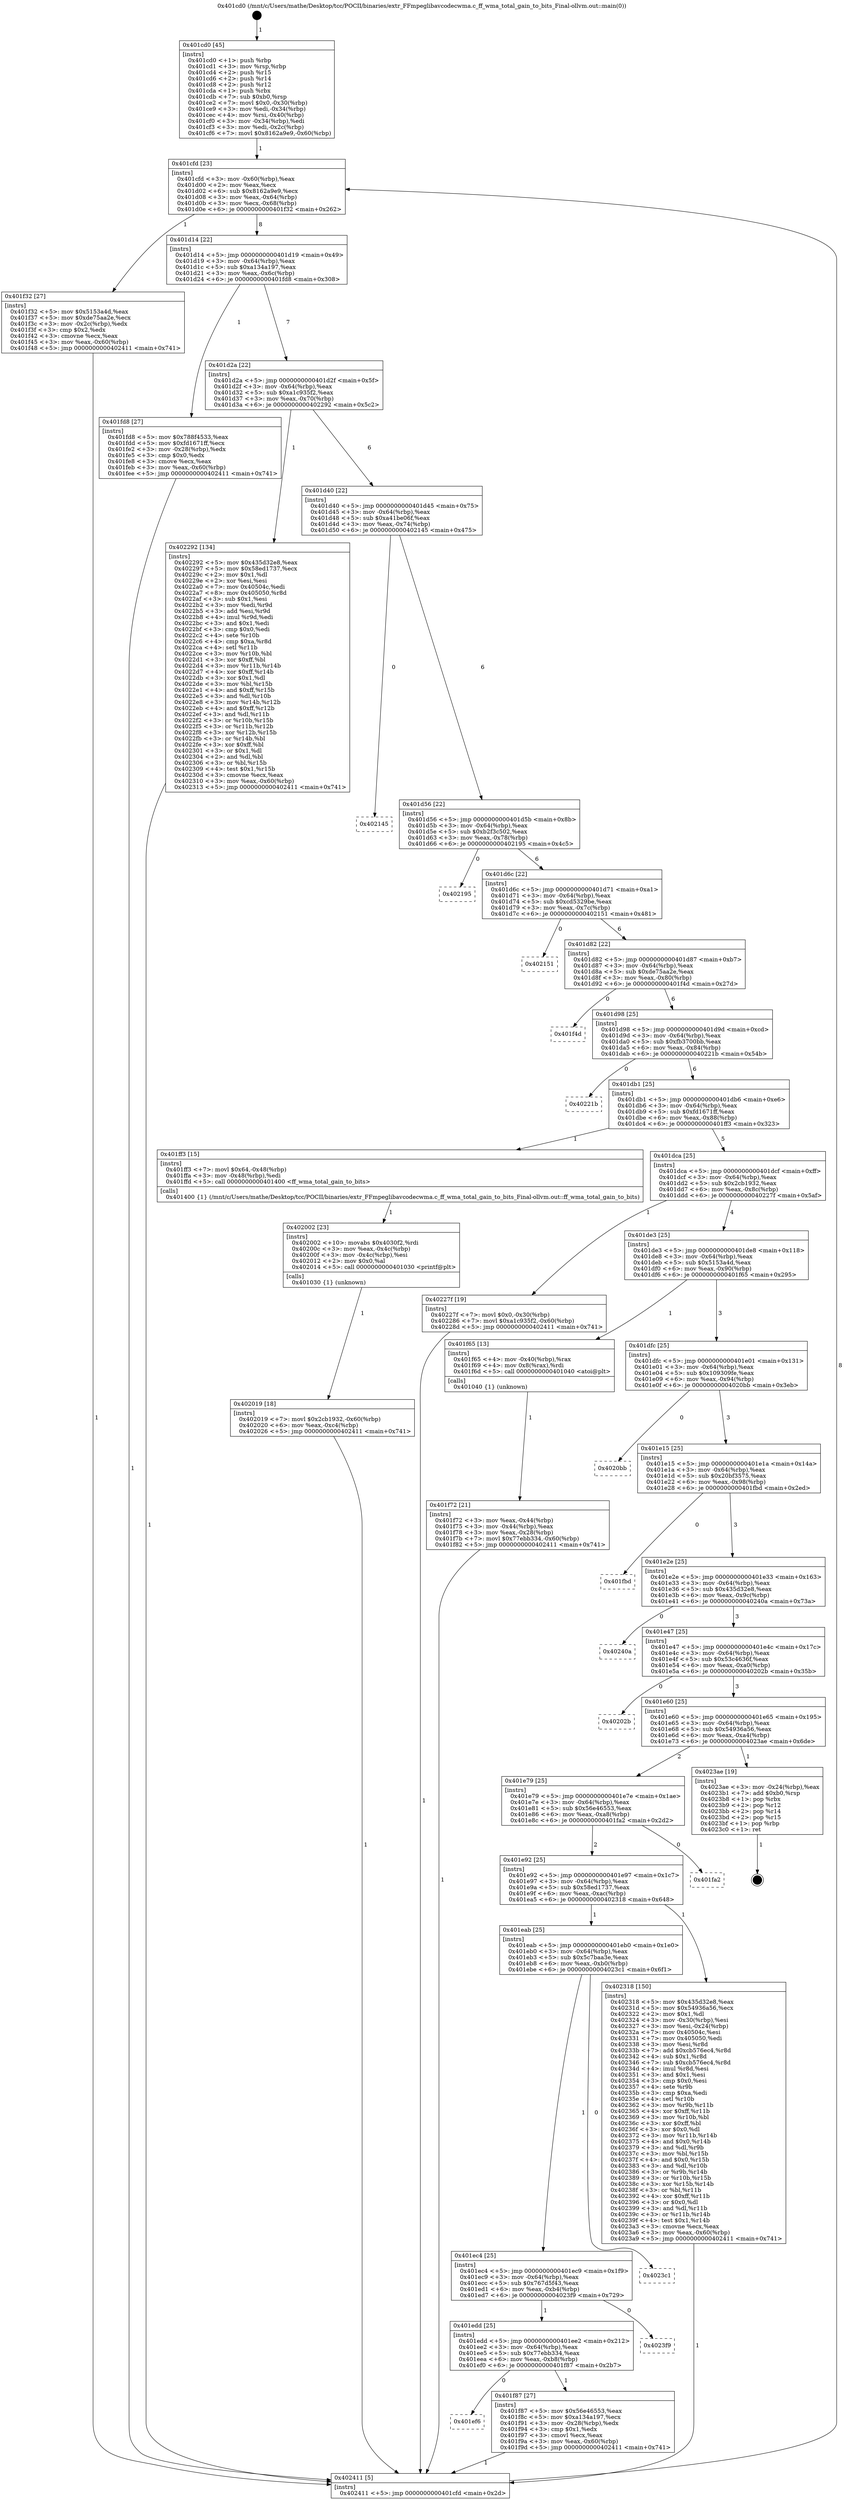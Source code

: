 digraph "0x401cd0" {
  label = "0x401cd0 (/mnt/c/Users/mathe/Desktop/tcc/POCII/binaries/extr_FFmpeglibavcodecwma.c_ff_wma_total_gain_to_bits_Final-ollvm.out::main(0))"
  labelloc = "t"
  node[shape=record]

  Entry [label="",width=0.3,height=0.3,shape=circle,fillcolor=black,style=filled]
  "0x401cfd" [label="{
     0x401cfd [23]\l
     | [instrs]\l
     &nbsp;&nbsp;0x401cfd \<+3\>: mov -0x60(%rbp),%eax\l
     &nbsp;&nbsp;0x401d00 \<+2\>: mov %eax,%ecx\l
     &nbsp;&nbsp;0x401d02 \<+6\>: sub $0x8162a9e9,%ecx\l
     &nbsp;&nbsp;0x401d08 \<+3\>: mov %eax,-0x64(%rbp)\l
     &nbsp;&nbsp;0x401d0b \<+3\>: mov %ecx,-0x68(%rbp)\l
     &nbsp;&nbsp;0x401d0e \<+6\>: je 0000000000401f32 \<main+0x262\>\l
  }"]
  "0x401f32" [label="{
     0x401f32 [27]\l
     | [instrs]\l
     &nbsp;&nbsp;0x401f32 \<+5\>: mov $0x5153a4d,%eax\l
     &nbsp;&nbsp;0x401f37 \<+5\>: mov $0xde75aa2e,%ecx\l
     &nbsp;&nbsp;0x401f3c \<+3\>: mov -0x2c(%rbp),%edx\l
     &nbsp;&nbsp;0x401f3f \<+3\>: cmp $0x2,%edx\l
     &nbsp;&nbsp;0x401f42 \<+3\>: cmovne %ecx,%eax\l
     &nbsp;&nbsp;0x401f45 \<+3\>: mov %eax,-0x60(%rbp)\l
     &nbsp;&nbsp;0x401f48 \<+5\>: jmp 0000000000402411 \<main+0x741\>\l
  }"]
  "0x401d14" [label="{
     0x401d14 [22]\l
     | [instrs]\l
     &nbsp;&nbsp;0x401d14 \<+5\>: jmp 0000000000401d19 \<main+0x49\>\l
     &nbsp;&nbsp;0x401d19 \<+3\>: mov -0x64(%rbp),%eax\l
     &nbsp;&nbsp;0x401d1c \<+5\>: sub $0xa134a197,%eax\l
     &nbsp;&nbsp;0x401d21 \<+3\>: mov %eax,-0x6c(%rbp)\l
     &nbsp;&nbsp;0x401d24 \<+6\>: je 0000000000401fd8 \<main+0x308\>\l
  }"]
  "0x402411" [label="{
     0x402411 [5]\l
     | [instrs]\l
     &nbsp;&nbsp;0x402411 \<+5\>: jmp 0000000000401cfd \<main+0x2d\>\l
  }"]
  "0x401cd0" [label="{
     0x401cd0 [45]\l
     | [instrs]\l
     &nbsp;&nbsp;0x401cd0 \<+1\>: push %rbp\l
     &nbsp;&nbsp;0x401cd1 \<+3\>: mov %rsp,%rbp\l
     &nbsp;&nbsp;0x401cd4 \<+2\>: push %r15\l
     &nbsp;&nbsp;0x401cd6 \<+2\>: push %r14\l
     &nbsp;&nbsp;0x401cd8 \<+2\>: push %r12\l
     &nbsp;&nbsp;0x401cda \<+1\>: push %rbx\l
     &nbsp;&nbsp;0x401cdb \<+7\>: sub $0xb0,%rsp\l
     &nbsp;&nbsp;0x401ce2 \<+7\>: movl $0x0,-0x30(%rbp)\l
     &nbsp;&nbsp;0x401ce9 \<+3\>: mov %edi,-0x34(%rbp)\l
     &nbsp;&nbsp;0x401cec \<+4\>: mov %rsi,-0x40(%rbp)\l
     &nbsp;&nbsp;0x401cf0 \<+3\>: mov -0x34(%rbp),%edi\l
     &nbsp;&nbsp;0x401cf3 \<+3\>: mov %edi,-0x2c(%rbp)\l
     &nbsp;&nbsp;0x401cf6 \<+7\>: movl $0x8162a9e9,-0x60(%rbp)\l
  }"]
  Exit [label="",width=0.3,height=0.3,shape=circle,fillcolor=black,style=filled,peripheries=2]
  "0x401fd8" [label="{
     0x401fd8 [27]\l
     | [instrs]\l
     &nbsp;&nbsp;0x401fd8 \<+5\>: mov $0x788f4533,%eax\l
     &nbsp;&nbsp;0x401fdd \<+5\>: mov $0xfd1671ff,%ecx\l
     &nbsp;&nbsp;0x401fe2 \<+3\>: mov -0x28(%rbp),%edx\l
     &nbsp;&nbsp;0x401fe5 \<+3\>: cmp $0x0,%edx\l
     &nbsp;&nbsp;0x401fe8 \<+3\>: cmove %ecx,%eax\l
     &nbsp;&nbsp;0x401feb \<+3\>: mov %eax,-0x60(%rbp)\l
     &nbsp;&nbsp;0x401fee \<+5\>: jmp 0000000000402411 \<main+0x741\>\l
  }"]
  "0x401d2a" [label="{
     0x401d2a [22]\l
     | [instrs]\l
     &nbsp;&nbsp;0x401d2a \<+5\>: jmp 0000000000401d2f \<main+0x5f\>\l
     &nbsp;&nbsp;0x401d2f \<+3\>: mov -0x64(%rbp),%eax\l
     &nbsp;&nbsp;0x401d32 \<+5\>: sub $0xa1c935f2,%eax\l
     &nbsp;&nbsp;0x401d37 \<+3\>: mov %eax,-0x70(%rbp)\l
     &nbsp;&nbsp;0x401d3a \<+6\>: je 0000000000402292 \<main+0x5c2\>\l
  }"]
  "0x402019" [label="{
     0x402019 [18]\l
     | [instrs]\l
     &nbsp;&nbsp;0x402019 \<+7\>: movl $0x2cb1932,-0x60(%rbp)\l
     &nbsp;&nbsp;0x402020 \<+6\>: mov %eax,-0xc4(%rbp)\l
     &nbsp;&nbsp;0x402026 \<+5\>: jmp 0000000000402411 \<main+0x741\>\l
  }"]
  "0x402292" [label="{
     0x402292 [134]\l
     | [instrs]\l
     &nbsp;&nbsp;0x402292 \<+5\>: mov $0x435d32e8,%eax\l
     &nbsp;&nbsp;0x402297 \<+5\>: mov $0x58ed1737,%ecx\l
     &nbsp;&nbsp;0x40229c \<+2\>: mov $0x1,%dl\l
     &nbsp;&nbsp;0x40229e \<+2\>: xor %esi,%esi\l
     &nbsp;&nbsp;0x4022a0 \<+7\>: mov 0x40504c,%edi\l
     &nbsp;&nbsp;0x4022a7 \<+8\>: mov 0x405050,%r8d\l
     &nbsp;&nbsp;0x4022af \<+3\>: sub $0x1,%esi\l
     &nbsp;&nbsp;0x4022b2 \<+3\>: mov %edi,%r9d\l
     &nbsp;&nbsp;0x4022b5 \<+3\>: add %esi,%r9d\l
     &nbsp;&nbsp;0x4022b8 \<+4\>: imul %r9d,%edi\l
     &nbsp;&nbsp;0x4022bc \<+3\>: and $0x1,%edi\l
     &nbsp;&nbsp;0x4022bf \<+3\>: cmp $0x0,%edi\l
     &nbsp;&nbsp;0x4022c2 \<+4\>: sete %r10b\l
     &nbsp;&nbsp;0x4022c6 \<+4\>: cmp $0xa,%r8d\l
     &nbsp;&nbsp;0x4022ca \<+4\>: setl %r11b\l
     &nbsp;&nbsp;0x4022ce \<+3\>: mov %r10b,%bl\l
     &nbsp;&nbsp;0x4022d1 \<+3\>: xor $0xff,%bl\l
     &nbsp;&nbsp;0x4022d4 \<+3\>: mov %r11b,%r14b\l
     &nbsp;&nbsp;0x4022d7 \<+4\>: xor $0xff,%r14b\l
     &nbsp;&nbsp;0x4022db \<+3\>: xor $0x1,%dl\l
     &nbsp;&nbsp;0x4022de \<+3\>: mov %bl,%r15b\l
     &nbsp;&nbsp;0x4022e1 \<+4\>: and $0xff,%r15b\l
     &nbsp;&nbsp;0x4022e5 \<+3\>: and %dl,%r10b\l
     &nbsp;&nbsp;0x4022e8 \<+3\>: mov %r14b,%r12b\l
     &nbsp;&nbsp;0x4022eb \<+4\>: and $0xff,%r12b\l
     &nbsp;&nbsp;0x4022ef \<+3\>: and %dl,%r11b\l
     &nbsp;&nbsp;0x4022f2 \<+3\>: or %r10b,%r15b\l
     &nbsp;&nbsp;0x4022f5 \<+3\>: or %r11b,%r12b\l
     &nbsp;&nbsp;0x4022f8 \<+3\>: xor %r12b,%r15b\l
     &nbsp;&nbsp;0x4022fb \<+3\>: or %r14b,%bl\l
     &nbsp;&nbsp;0x4022fe \<+3\>: xor $0xff,%bl\l
     &nbsp;&nbsp;0x402301 \<+3\>: or $0x1,%dl\l
     &nbsp;&nbsp;0x402304 \<+2\>: and %dl,%bl\l
     &nbsp;&nbsp;0x402306 \<+3\>: or %bl,%r15b\l
     &nbsp;&nbsp;0x402309 \<+4\>: test $0x1,%r15b\l
     &nbsp;&nbsp;0x40230d \<+3\>: cmovne %ecx,%eax\l
     &nbsp;&nbsp;0x402310 \<+3\>: mov %eax,-0x60(%rbp)\l
     &nbsp;&nbsp;0x402313 \<+5\>: jmp 0000000000402411 \<main+0x741\>\l
  }"]
  "0x401d40" [label="{
     0x401d40 [22]\l
     | [instrs]\l
     &nbsp;&nbsp;0x401d40 \<+5\>: jmp 0000000000401d45 \<main+0x75\>\l
     &nbsp;&nbsp;0x401d45 \<+3\>: mov -0x64(%rbp),%eax\l
     &nbsp;&nbsp;0x401d48 \<+5\>: sub $0xa41be06f,%eax\l
     &nbsp;&nbsp;0x401d4d \<+3\>: mov %eax,-0x74(%rbp)\l
     &nbsp;&nbsp;0x401d50 \<+6\>: je 0000000000402145 \<main+0x475\>\l
  }"]
  "0x402002" [label="{
     0x402002 [23]\l
     | [instrs]\l
     &nbsp;&nbsp;0x402002 \<+10\>: movabs $0x4030f2,%rdi\l
     &nbsp;&nbsp;0x40200c \<+3\>: mov %eax,-0x4c(%rbp)\l
     &nbsp;&nbsp;0x40200f \<+3\>: mov -0x4c(%rbp),%esi\l
     &nbsp;&nbsp;0x402012 \<+2\>: mov $0x0,%al\l
     &nbsp;&nbsp;0x402014 \<+5\>: call 0000000000401030 \<printf@plt\>\l
     | [calls]\l
     &nbsp;&nbsp;0x401030 \{1\} (unknown)\l
  }"]
  "0x402145" [label="{
     0x402145\l
  }", style=dashed]
  "0x401d56" [label="{
     0x401d56 [22]\l
     | [instrs]\l
     &nbsp;&nbsp;0x401d56 \<+5\>: jmp 0000000000401d5b \<main+0x8b\>\l
     &nbsp;&nbsp;0x401d5b \<+3\>: mov -0x64(%rbp),%eax\l
     &nbsp;&nbsp;0x401d5e \<+5\>: sub $0xb2f3c502,%eax\l
     &nbsp;&nbsp;0x401d63 \<+3\>: mov %eax,-0x78(%rbp)\l
     &nbsp;&nbsp;0x401d66 \<+6\>: je 0000000000402195 \<main+0x4c5\>\l
  }"]
  "0x401ef6" [label="{
     0x401ef6\l
  }", style=dashed]
  "0x402195" [label="{
     0x402195\l
  }", style=dashed]
  "0x401d6c" [label="{
     0x401d6c [22]\l
     | [instrs]\l
     &nbsp;&nbsp;0x401d6c \<+5\>: jmp 0000000000401d71 \<main+0xa1\>\l
     &nbsp;&nbsp;0x401d71 \<+3\>: mov -0x64(%rbp),%eax\l
     &nbsp;&nbsp;0x401d74 \<+5\>: sub $0xcd5329be,%eax\l
     &nbsp;&nbsp;0x401d79 \<+3\>: mov %eax,-0x7c(%rbp)\l
     &nbsp;&nbsp;0x401d7c \<+6\>: je 0000000000402151 \<main+0x481\>\l
  }"]
  "0x401f87" [label="{
     0x401f87 [27]\l
     | [instrs]\l
     &nbsp;&nbsp;0x401f87 \<+5\>: mov $0x56e46553,%eax\l
     &nbsp;&nbsp;0x401f8c \<+5\>: mov $0xa134a197,%ecx\l
     &nbsp;&nbsp;0x401f91 \<+3\>: mov -0x28(%rbp),%edx\l
     &nbsp;&nbsp;0x401f94 \<+3\>: cmp $0x1,%edx\l
     &nbsp;&nbsp;0x401f97 \<+3\>: cmovl %ecx,%eax\l
     &nbsp;&nbsp;0x401f9a \<+3\>: mov %eax,-0x60(%rbp)\l
     &nbsp;&nbsp;0x401f9d \<+5\>: jmp 0000000000402411 \<main+0x741\>\l
  }"]
  "0x402151" [label="{
     0x402151\l
  }", style=dashed]
  "0x401d82" [label="{
     0x401d82 [22]\l
     | [instrs]\l
     &nbsp;&nbsp;0x401d82 \<+5\>: jmp 0000000000401d87 \<main+0xb7\>\l
     &nbsp;&nbsp;0x401d87 \<+3\>: mov -0x64(%rbp),%eax\l
     &nbsp;&nbsp;0x401d8a \<+5\>: sub $0xde75aa2e,%eax\l
     &nbsp;&nbsp;0x401d8f \<+3\>: mov %eax,-0x80(%rbp)\l
     &nbsp;&nbsp;0x401d92 \<+6\>: je 0000000000401f4d \<main+0x27d\>\l
  }"]
  "0x401edd" [label="{
     0x401edd [25]\l
     | [instrs]\l
     &nbsp;&nbsp;0x401edd \<+5\>: jmp 0000000000401ee2 \<main+0x212\>\l
     &nbsp;&nbsp;0x401ee2 \<+3\>: mov -0x64(%rbp),%eax\l
     &nbsp;&nbsp;0x401ee5 \<+5\>: sub $0x77ebb334,%eax\l
     &nbsp;&nbsp;0x401eea \<+6\>: mov %eax,-0xb8(%rbp)\l
     &nbsp;&nbsp;0x401ef0 \<+6\>: je 0000000000401f87 \<main+0x2b7\>\l
  }"]
  "0x401f4d" [label="{
     0x401f4d\l
  }", style=dashed]
  "0x401d98" [label="{
     0x401d98 [25]\l
     | [instrs]\l
     &nbsp;&nbsp;0x401d98 \<+5\>: jmp 0000000000401d9d \<main+0xcd\>\l
     &nbsp;&nbsp;0x401d9d \<+3\>: mov -0x64(%rbp),%eax\l
     &nbsp;&nbsp;0x401da0 \<+5\>: sub $0xfb3700bb,%eax\l
     &nbsp;&nbsp;0x401da5 \<+6\>: mov %eax,-0x84(%rbp)\l
     &nbsp;&nbsp;0x401dab \<+6\>: je 000000000040221b \<main+0x54b\>\l
  }"]
  "0x4023f9" [label="{
     0x4023f9\l
  }", style=dashed]
  "0x40221b" [label="{
     0x40221b\l
  }", style=dashed]
  "0x401db1" [label="{
     0x401db1 [25]\l
     | [instrs]\l
     &nbsp;&nbsp;0x401db1 \<+5\>: jmp 0000000000401db6 \<main+0xe6\>\l
     &nbsp;&nbsp;0x401db6 \<+3\>: mov -0x64(%rbp),%eax\l
     &nbsp;&nbsp;0x401db9 \<+5\>: sub $0xfd1671ff,%eax\l
     &nbsp;&nbsp;0x401dbe \<+6\>: mov %eax,-0x88(%rbp)\l
     &nbsp;&nbsp;0x401dc4 \<+6\>: je 0000000000401ff3 \<main+0x323\>\l
  }"]
  "0x401ec4" [label="{
     0x401ec4 [25]\l
     | [instrs]\l
     &nbsp;&nbsp;0x401ec4 \<+5\>: jmp 0000000000401ec9 \<main+0x1f9\>\l
     &nbsp;&nbsp;0x401ec9 \<+3\>: mov -0x64(%rbp),%eax\l
     &nbsp;&nbsp;0x401ecc \<+5\>: sub $0x767d5f43,%eax\l
     &nbsp;&nbsp;0x401ed1 \<+6\>: mov %eax,-0xb4(%rbp)\l
     &nbsp;&nbsp;0x401ed7 \<+6\>: je 00000000004023f9 \<main+0x729\>\l
  }"]
  "0x401ff3" [label="{
     0x401ff3 [15]\l
     | [instrs]\l
     &nbsp;&nbsp;0x401ff3 \<+7\>: movl $0x64,-0x48(%rbp)\l
     &nbsp;&nbsp;0x401ffa \<+3\>: mov -0x48(%rbp),%edi\l
     &nbsp;&nbsp;0x401ffd \<+5\>: call 0000000000401400 \<ff_wma_total_gain_to_bits\>\l
     | [calls]\l
     &nbsp;&nbsp;0x401400 \{1\} (/mnt/c/Users/mathe/Desktop/tcc/POCII/binaries/extr_FFmpeglibavcodecwma.c_ff_wma_total_gain_to_bits_Final-ollvm.out::ff_wma_total_gain_to_bits)\l
  }"]
  "0x401dca" [label="{
     0x401dca [25]\l
     | [instrs]\l
     &nbsp;&nbsp;0x401dca \<+5\>: jmp 0000000000401dcf \<main+0xff\>\l
     &nbsp;&nbsp;0x401dcf \<+3\>: mov -0x64(%rbp),%eax\l
     &nbsp;&nbsp;0x401dd2 \<+5\>: sub $0x2cb1932,%eax\l
     &nbsp;&nbsp;0x401dd7 \<+6\>: mov %eax,-0x8c(%rbp)\l
     &nbsp;&nbsp;0x401ddd \<+6\>: je 000000000040227f \<main+0x5af\>\l
  }"]
  "0x4023c1" [label="{
     0x4023c1\l
  }", style=dashed]
  "0x40227f" [label="{
     0x40227f [19]\l
     | [instrs]\l
     &nbsp;&nbsp;0x40227f \<+7\>: movl $0x0,-0x30(%rbp)\l
     &nbsp;&nbsp;0x402286 \<+7\>: movl $0xa1c935f2,-0x60(%rbp)\l
     &nbsp;&nbsp;0x40228d \<+5\>: jmp 0000000000402411 \<main+0x741\>\l
  }"]
  "0x401de3" [label="{
     0x401de3 [25]\l
     | [instrs]\l
     &nbsp;&nbsp;0x401de3 \<+5\>: jmp 0000000000401de8 \<main+0x118\>\l
     &nbsp;&nbsp;0x401de8 \<+3\>: mov -0x64(%rbp),%eax\l
     &nbsp;&nbsp;0x401deb \<+5\>: sub $0x5153a4d,%eax\l
     &nbsp;&nbsp;0x401df0 \<+6\>: mov %eax,-0x90(%rbp)\l
     &nbsp;&nbsp;0x401df6 \<+6\>: je 0000000000401f65 \<main+0x295\>\l
  }"]
  "0x401eab" [label="{
     0x401eab [25]\l
     | [instrs]\l
     &nbsp;&nbsp;0x401eab \<+5\>: jmp 0000000000401eb0 \<main+0x1e0\>\l
     &nbsp;&nbsp;0x401eb0 \<+3\>: mov -0x64(%rbp),%eax\l
     &nbsp;&nbsp;0x401eb3 \<+5\>: sub $0x5c7baa3e,%eax\l
     &nbsp;&nbsp;0x401eb8 \<+6\>: mov %eax,-0xb0(%rbp)\l
     &nbsp;&nbsp;0x401ebe \<+6\>: je 00000000004023c1 \<main+0x6f1\>\l
  }"]
  "0x401f65" [label="{
     0x401f65 [13]\l
     | [instrs]\l
     &nbsp;&nbsp;0x401f65 \<+4\>: mov -0x40(%rbp),%rax\l
     &nbsp;&nbsp;0x401f69 \<+4\>: mov 0x8(%rax),%rdi\l
     &nbsp;&nbsp;0x401f6d \<+5\>: call 0000000000401040 \<atoi@plt\>\l
     | [calls]\l
     &nbsp;&nbsp;0x401040 \{1\} (unknown)\l
  }"]
  "0x401dfc" [label="{
     0x401dfc [25]\l
     | [instrs]\l
     &nbsp;&nbsp;0x401dfc \<+5\>: jmp 0000000000401e01 \<main+0x131\>\l
     &nbsp;&nbsp;0x401e01 \<+3\>: mov -0x64(%rbp),%eax\l
     &nbsp;&nbsp;0x401e04 \<+5\>: sub $0x109309fe,%eax\l
     &nbsp;&nbsp;0x401e09 \<+6\>: mov %eax,-0x94(%rbp)\l
     &nbsp;&nbsp;0x401e0f \<+6\>: je 00000000004020bb \<main+0x3eb\>\l
  }"]
  "0x401f72" [label="{
     0x401f72 [21]\l
     | [instrs]\l
     &nbsp;&nbsp;0x401f72 \<+3\>: mov %eax,-0x44(%rbp)\l
     &nbsp;&nbsp;0x401f75 \<+3\>: mov -0x44(%rbp),%eax\l
     &nbsp;&nbsp;0x401f78 \<+3\>: mov %eax,-0x28(%rbp)\l
     &nbsp;&nbsp;0x401f7b \<+7\>: movl $0x77ebb334,-0x60(%rbp)\l
     &nbsp;&nbsp;0x401f82 \<+5\>: jmp 0000000000402411 \<main+0x741\>\l
  }"]
  "0x402318" [label="{
     0x402318 [150]\l
     | [instrs]\l
     &nbsp;&nbsp;0x402318 \<+5\>: mov $0x435d32e8,%eax\l
     &nbsp;&nbsp;0x40231d \<+5\>: mov $0x54936a56,%ecx\l
     &nbsp;&nbsp;0x402322 \<+2\>: mov $0x1,%dl\l
     &nbsp;&nbsp;0x402324 \<+3\>: mov -0x30(%rbp),%esi\l
     &nbsp;&nbsp;0x402327 \<+3\>: mov %esi,-0x24(%rbp)\l
     &nbsp;&nbsp;0x40232a \<+7\>: mov 0x40504c,%esi\l
     &nbsp;&nbsp;0x402331 \<+7\>: mov 0x405050,%edi\l
     &nbsp;&nbsp;0x402338 \<+3\>: mov %esi,%r8d\l
     &nbsp;&nbsp;0x40233b \<+7\>: add $0xcb576ec4,%r8d\l
     &nbsp;&nbsp;0x402342 \<+4\>: sub $0x1,%r8d\l
     &nbsp;&nbsp;0x402346 \<+7\>: sub $0xcb576ec4,%r8d\l
     &nbsp;&nbsp;0x40234d \<+4\>: imul %r8d,%esi\l
     &nbsp;&nbsp;0x402351 \<+3\>: and $0x1,%esi\l
     &nbsp;&nbsp;0x402354 \<+3\>: cmp $0x0,%esi\l
     &nbsp;&nbsp;0x402357 \<+4\>: sete %r9b\l
     &nbsp;&nbsp;0x40235b \<+3\>: cmp $0xa,%edi\l
     &nbsp;&nbsp;0x40235e \<+4\>: setl %r10b\l
     &nbsp;&nbsp;0x402362 \<+3\>: mov %r9b,%r11b\l
     &nbsp;&nbsp;0x402365 \<+4\>: xor $0xff,%r11b\l
     &nbsp;&nbsp;0x402369 \<+3\>: mov %r10b,%bl\l
     &nbsp;&nbsp;0x40236c \<+3\>: xor $0xff,%bl\l
     &nbsp;&nbsp;0x40236f \<+3\>: xor $0x0,%dl\l
     &nbsp;&nbsp;0x402372 \<+3\>: mov %r11b,%r14b\l
     &nbsp;&nbsp;0x402375 \<+4\>: and $0x0,%r14b\l
     &nbsp;&nbsp;0x402379 \<+3\>: and %dl,%r9b\l
     &nbsp;&nbsp;0x40237c \<+3\>: mov %bl,%r15b\l
     &nbsp;&nbsp;0x40237f \<+4\>: and $0x0,%r15b\l
     &nbsp;&nbsp;0x402383 \<+3\>: and %dl,%r10b\l
     &nbsp;&nbsp;0x402386 \<+3\>: or %r9b,%r14b\l
     &nbsp;&nbsp;0x402389 \<+3\>: or %r10b,%r15b\l
     &nbsp;&nbsp;0x40238c \<+3\>: xor %r15b,%r14b\l
     &nbsp;&nbsp;0x40238f \<+3\>: or %bl,%r11b\l
     &nbsp;&nbsp;0x402392 \<+4\>: xor $0xff,%r11b\l
     &nbsp;&nbsp;0x402396 \<+3\>: or $0x0,%dl\l
     &nbsp;&nbsp;0x402399 \<+3\>: and %dl,%r11b\l
     &nbsp;&nbsp;0x40239c \<+3\>: or %r11b,%r14b\l
     &nbsp;&nbsp;0x40239f \<+4\>: test $0x1,%r14b\l
     &nbsp;&nbsp;0x4023a3 \<+3\>: cmovne %ecx,%eax\l
     &nbsp;&nbsp;0x4023a6 \<+3\>: mov %eax,-0x60(%rbp)\l
     &nbsp;&nbsp;0x4023a9 \<+5\>: jmp 0000000000402411 \<main+0x741\>\l
  }"]
  "0x4020bb" [label="{
     0x4020bb\l
  }", style=dashed]
  "0x401e15" [label="{
     0x401e15 [25]\l
     | [instrs]\l
     &nbsp;&nbsp;0x401e15 \<+5\>: jmp 0000000000401e1a \<main+0x14a\>\l
     &nbsp;&nbsp;0x401e1a \<+3\>: mov -0x64(%rbp),%eax\l
     &nbsp;&nbsp;0x401e1d \<+5\>: sub $0x20bf3575,%eax\l
     &nbsp;&nbsp;0x401e22 \<+6\>: mov %eax,-0x98(%rbp)\l
     &nbsp;&nbsp;0x401e28 \<+6\>: je 0000000000401fbd \<main+0x2ed\>\l
  }"]
  "0x401e92" [label="{
     0x401e92 [25]\l
     | [instrs]\l
     &nbsp;&nbsp;0x401e92 \<+5\>: jmp 0000000000401e97 \<main+0x1c7\>\l
     &nbsp;&nbsp;0x401e97 \<+3\>: mov -0x64(%rbp),%eax\l
     &nbsp;&nbsp;0x401e9a \<+5\>: sub $0x58ed1737,%eax\l
     &nbsp;&nbsp;0x401e9f \<+6\>: mov %eax,-0xac(%rbp)\l
     &nbsp;&nbsp;0x401ea5 \<+6\>: je 0000000000402318 \<main+0x648\>\l
  }"]
  "0x401fbd" [label="{
     0x401fbd\l
  }", style=dashed]
  "0x401e2e" [label="{
     0x401e2e [25]\l
     | [instrs]\l
     &nbsp;&nbsp;0x401e2e \<+5\>: jmp 0000000000401e33 \<main+0x163\>\l
     &nbsp;&nbsp;0x401e33 \<+3\>: mov -0x64(%rbp),%eax\l
     &nbsp;&nbsp;0x401e36 \<+5\>: sub $0x435d32e8,%eax\l
     &nbsp;&nbsp;0x401e3b \<+6\>: mov %eax,-0x9c(%rbp)\l
     &nbsp;&nbsp;0x401e41 \<+6\>: je 000000000040240a \<main+0x73a\>\l
  }"]
  "0x401fa2" [label="{
     0x401fa2\l
  }", style=dashed]
  "0x40240a" [label="{
     0x40240a\l
  }", style=dashed]
  "0x401e47" [label="{
     0x401e47 [25]\l
     | [instrs]\l
     &nbsp;&nbsp;0x401e47 \<+5\>: jmp 0000000000401e4c \<main+0x17c\>\l
     &nbsp;&nbsp;0x401e4c \<+3\>: mov -0x64(%rbp),%eax\l
     &nbsp;&nbsp;0x401e4f \<+5\>: sub $0x53c4636f,%eax\l
     &nbsp;&nbsp;0x401e54 \<+6\>: mov %eax,-0xa0(%rbp)\l
     &nbsp;&nbsp;0x401e5a \<+6\>: je 000000000040202b \<main+0x35b\>\l
  }"]
  "0x401e79" [label="{
     0x401e79 [25]\l
     | [instrs]\l
     &nbsp;&nbsp;0x401e79 \<+5\>: jmp 0000000000401e7e \<main+0x1ae\>\l
     &nbsp;&nbsp;0x401e7e \<+3\>: mov -0x64(%rbp),%eax\l
     &nbsp;&nbsp;0x401e81 \<+5\>: sub $0x56e46553,%eax\l
     &nbsp;&nbsp;0x401e86 \<+6\>: mov %eax,-0xa8(%rbp)\l
     &nbsp;&nbsp;0x401e8c \<+6\>: je 0000000000401fa2 \<main+0x2d2\>\l
  }"]
  "0x40202b" [label="{
     0x40202b\l
  }", style=dashed]
  "0x401e60" [label="{
     0x401e60 [25]\l
     | [instrs]\l
     &nbsp;&nbsp;0x401e60 \<+5\>: jmp 0000000000401e65 \<main+0x195\>\l
     &nbsp;&nbsp;0x401e65 \<+3\>: mov -0x64(%rbp),%eax\l
     &nbsp;&nbsp;0x401e68 \<+5\>: sub $0x54936a56,%eax\l
     &nbsp;&nbsp;0x401e6d \<+6\>: mov %eax,-0xa4(%rbp)\l
     &nbsp;&nbsp;0x401e73 \<+6\>: je 00000000004023ae \<main+0x6de\>\l
  }"]
  "0x4023ae" [label="{
     0x4023ae [19]\l
     | [instrs]\l
     &nbsp;&nbsp;0x4023ae \<+3\>: mov -0x24(%rbp),%eax\l
     &nbsp;&nbsp;0x4023b1 \<+7\>: add $0xb0,%rsp\l
     &nbsp;&nbsp;0x4023b8 \<+1\>: pop %rbx\l
     &nbsp;&nbsp;0x4023b9 \<+2\>: pop %r12\l
     &nbsp;&nbsp;0x4023bb \<+2\>: pop %r14\l
     &nbsp;&nbsp;0x4023bd \<+2\>: pop %r15\l
     &nbsp;&nbsp;0x4023bf \<+1\>: pop %rbp\l
     &nbsp;&nbsp;0x4023c0 \<+1\>: ret\l
  }"]
  Entry -> "0x401cd0" [label=" 1"]
  "0x401cfd" -> "0x401f32" [label=" 1"]
  "0x401cfd" -> "0x401d14" [label=" 8"]
  "0x401f32" -> "0x402411" [label=" 1"]
  "0x401cd0" -> "0x401cfd" [label=" 1"]
  "0x402411" -> "0x401cfd" [label=" 8"]
  "0x4023ae" -> Exit [label=" 1"]
  "0x401d14" -> "0x401fd8" [label=" 1"]
  "0x401d14" -> "0x401d2a" [label=" 7"]
  "0x402318" -> "0x402411" [label=" 1"]
  "0x401d2a" -> "0x402292" [label=" 1"]
  "0x401d2a" -> "0x401d40" [label=" 6"]
  "0x402292" -> "0x402411" [label=" 1"]
  "0x401d40" -> "0x402145" [label=" 0"]
  "0x401d40" -> "0x401d56" [label=" 6"]
  "0x40227f" -> "0x402411" [label=" 1"]
  "0x401d56" -> "0x402195" [label=" 0"]
  "0x401d56" -> "0x401d6c" [label=" 6"]
  "0x402019" -> "0x402411" [label=" 1"]
  "0x401d6c" -> "0x402151" [label=" 0"]
  "0x401d6c" -> "0x401d82" [label=" 6"]
  "0x402002" -> "0x402019" [label=" 1"]
  "0x401d82" -> "0x401f4d" [label=" 0"]
  "0x401d82" -> "0x401d98" [label=" 6"]
  "0x401fd8" -> "0x402411" [label=" 1"]
  "0x401d98" -> "0x40221b" [label=" 0"]
  "0x401d98" -> "0x401db1" [label=" 6"]
  "0x401f87" -> "0x402411" [label=" 1"]
  "0x401db1" -> "0x401ff3" [label=" 1"]
  "0x401db1" -> "0x401dca" [label=" 5"]
  "0x401edd" -> "0x401f87" [label=" 1"]
  "0x401dca" -> "0x40227f" [label=" 1"]
  "0x401dca" -> "0x401de3" [label=" 4"]
  "0x401ff3" -> "0x402002" [label=" 1"]
  "0x401de3" -> "0x401f65" [label=" 1"]
  "0x401de3" -> "0x401dfc" [label=" 3"]
  "0x401f65" -> "0x401f72" [label=" 1"]
  "0x401f72" -> "0x402411" [label=" 1"]
  "0x401ec4" -> "0x4023f9" [label=" 0"]
  "0x401dfc" -> "0x4020bb" [label=" 0"]
  "0x401dfc" -> "0x401e15" [label=" 3"]
  "0x401edd" -> "0x401ef6" [label=" 0"]
  "0x401e15" -> "0x401fbd" [label=" 0"]
  "0x401e15" -> "0x401e2e" [label=" 3"]
  "0x401eab" -> "0x4023c1" [label=" 0"]
  "0x401e2e" -> "0x40240a" [label=" 0"]
  "0x401e2e" -> "0x401e47" [label=" 3"]
  "0x401ec4" -> "0x401edd" [label=" 1"]
  "0x401e47" -> "0x40202b" [label=" 0"]
  "0x401e47" -> "0x401e60" [label=" 3"]
  "0x401e92" -> "0x402318" [label=" 1"]
  "0x401e60" -> "0x4023ae" [label=" 1"]
  "0x401e60" -> "0x401e79" [label=" 2"]
  "0x401e92" -> "0x401eab" [label=" 1"]
  "0x401e79" -> "0x401fa2" [label=" 0"]
  "0x401e79" -> "0x401e92" [label=" 2"]
  "0x401eab" -> "0x401ec4" [label=" 1"]
}
